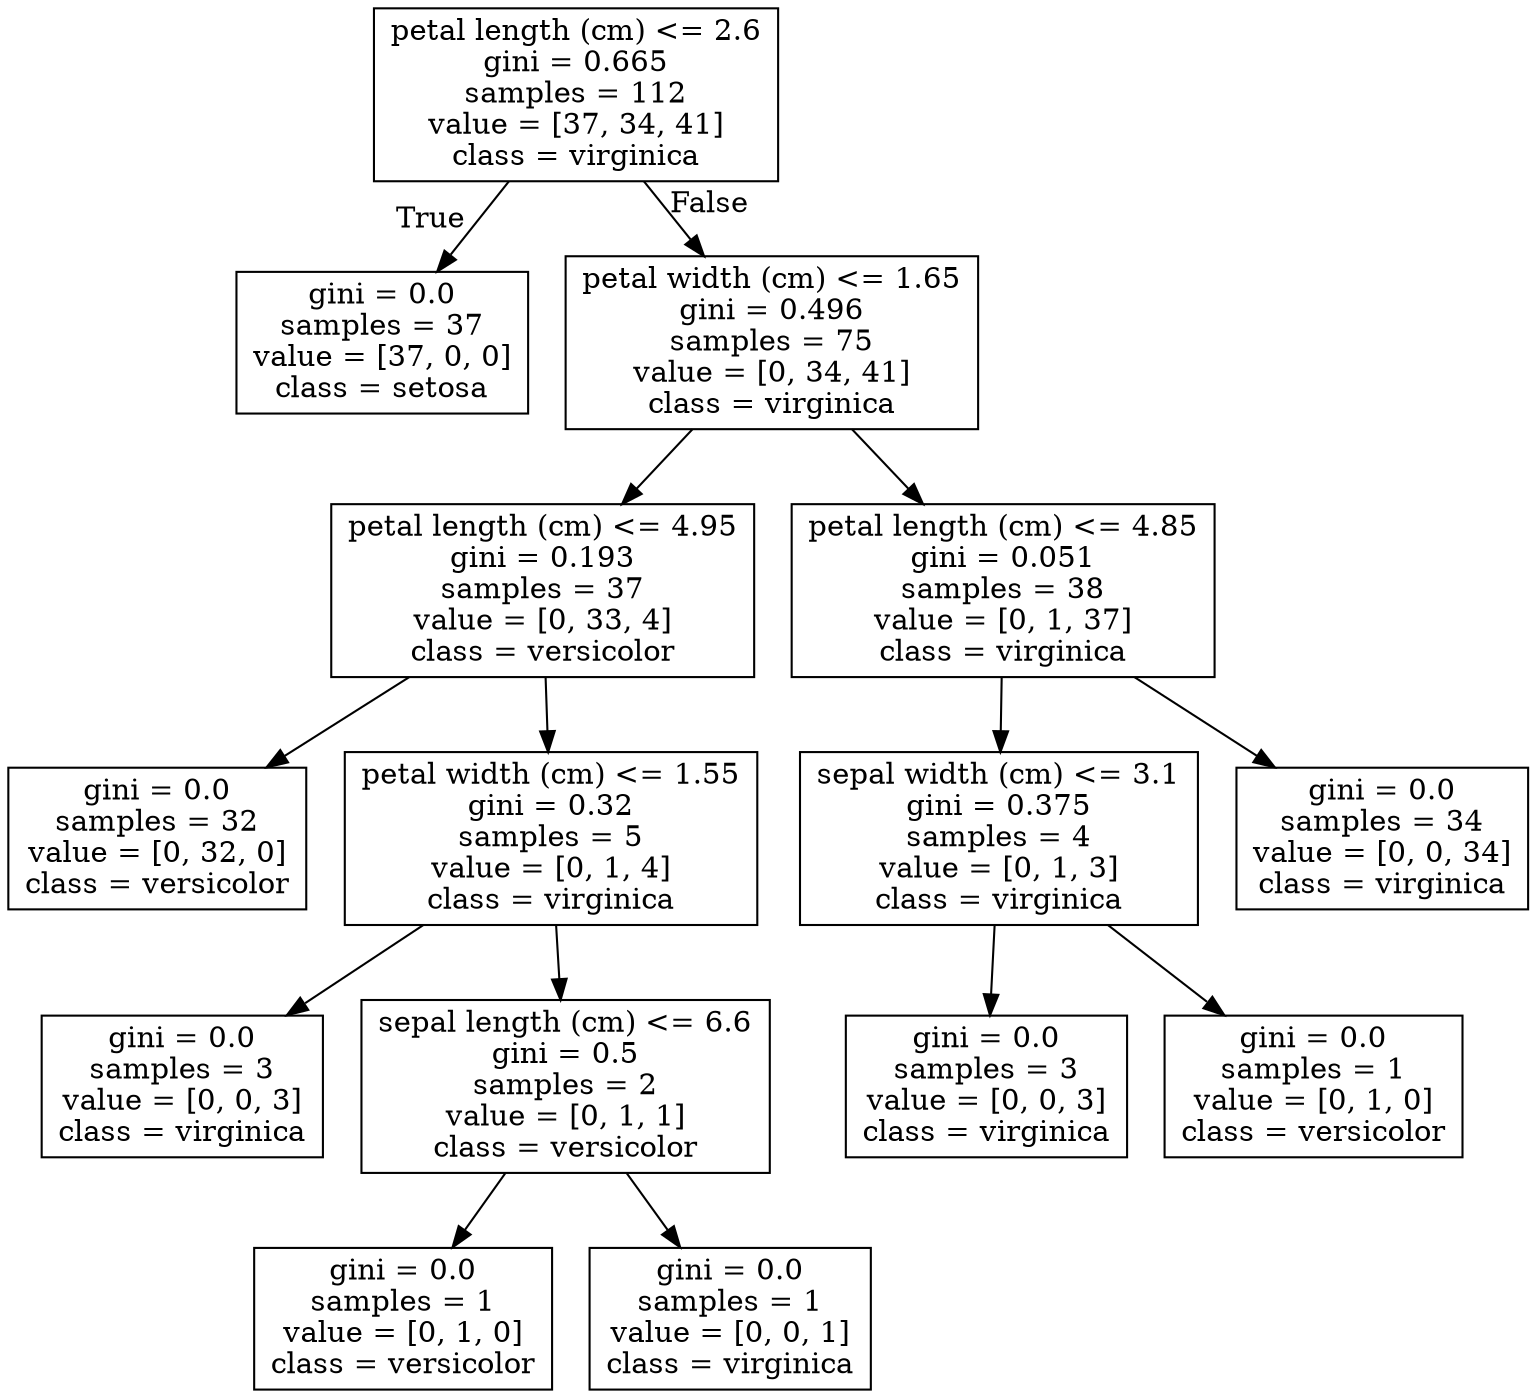 digraph Tree {
node [shape=box] ;
0 [label="petal length (cm) <= 2.6\ngini = 0.665\nsamples = 112\nvalue = [37, 34, 41]\nclass = virginica"] ;
1 [label="gini = 0.0\nsamples = 37\nvalue = [37, 0, 0]\nclass = setosa"] ;
0 -> 1 [labeldistance=2.5, labelangle=45, headlabel="True"] ;
2 [label="petal width (cm) <= 1.65\ngini = 0.496\nsamples = 75\nvalue = [0, 34, 41]\nclass = virginica"] ;
0 -> 2 [labeldistance=2.5, labelangle=-45, headlabel="False"] ;
3 [label="petal length (cm) <= 4.95\ngini = 0.193\nsamples = 37\nvalue = [0, 33, 4]\nclass = versicolor"] ;
2 -> 3 ;
4 [label="gini = 0.0\nsamples = 32\nvalue = [0, 32, 0]\nclass = versicolor"] ;
3 -> 4 ;
5 [label="petal width (cm) <= 1.55\ngini = 0.32\nsamples = 5\nvalue = [0, 1, 4]\nclass = virginica"] ;
3 -> 5 ;
6 [label="gini = 0.0\nsamples = 3\nvalue = [0, 0, 3]\nclass = virginica"] ;
5 -> 6 ;
7 [label="sepal length (cm) <= 6.6\ngini = 0.5\nsamples = 2\nvalue = [0, 1, 1]\nclass = versicolor"] ;
5 -> 7 ;
8 [label="gini = 0.0\nsamples = 1\nvalue = [0, 1, 0]\nclass = versicolor"] ;
7 -> 8 ;
9 [label="gini = 0.0\nsamples = 1\nvalue = [0, 0, 1]\nclass = virginica"] ;
7 -> 9 ;
10 [label="petal length (cm) <= 4.85\ngini = 0.051\nsamples = 38\nvalue = [0, 1, 37]\nclass = virginica"] ;
2 -> 10 ;
11 [label="sepal width (cm) <= 3.1\ngini = 0.375\nsamples = 4\nvalue = [0, 1, 3]\nclass = virginica"] ;
10 -> 11 ;
12 [label="gini = 0.0\nsamples = 3\nvalue = [0, 0, 3]\nclass = virginica"] ;
11 -> 12 ;
13 [label="gini = 0.0\nsamples = 1\nvalue = [0, 1, 0]\nclass = versicolor"] ;
11 -> 13 ;
14 [label="gini = 0.0\nsamples = 34\nvalue = [0, 0, 34]\nclass = virginica"] ;
10 -> 14 ;
}